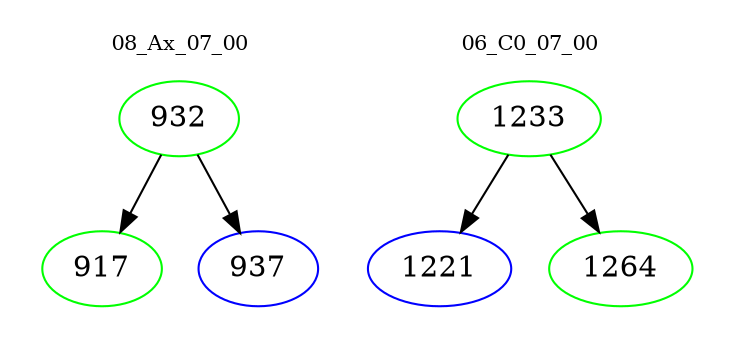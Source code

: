 digraph{
subgraph cluster_0 {
color = white
label = "08_Ax_07_00";
fontsize=10;
T0_932 [label="932", color="green"]
T0_932 -> T0_917 [color="black"]
T0_917 [label="917", color="green"]
T0_932 -> T0_937 [color="black"]
T0_937 [label="937", color="blue"]
}
subgraph cluster_1 {
color = white
label = "06_C0_07_00";
fontsize=10;
T1_1233 [label="1233", color="green"]
T1_1233 -> T1_1221 [color="black"]
T1_1221 [label="1221", color="blue"]
T1_1233 -> T1_1264 [color="black"]
T1_1264 [label="1264", color="green"]
}
}
